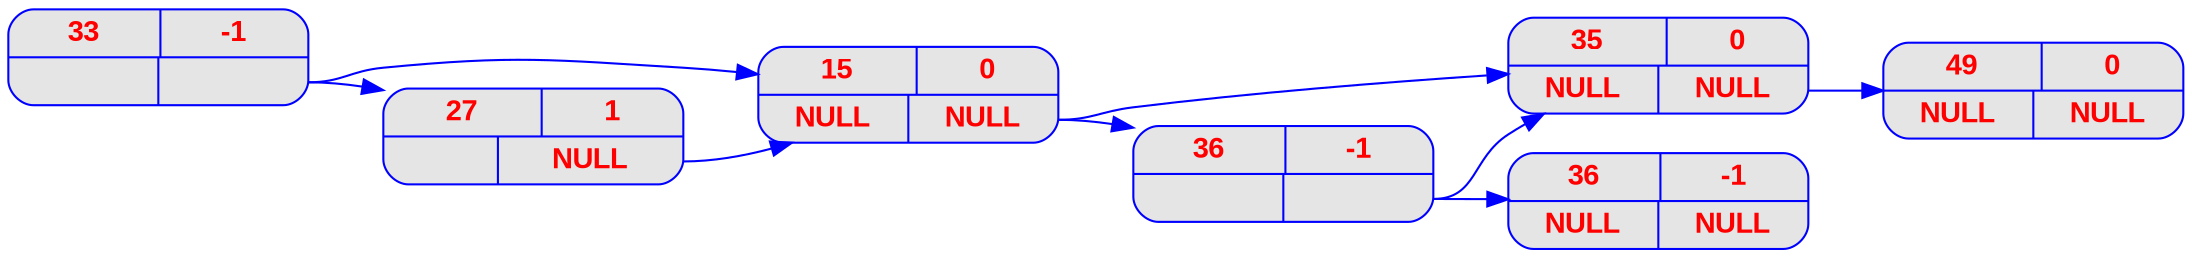 digraph liste { 
graph [ 
	rankdir = "LR" 
] 

node [ 
	fontname = "Arial bold"
	fontsize = "14" 
	fontcolor = "red" 
	style = "rounded, filled" 
	shape = "record" 
	fillcolor = "grey90" 
	color = "blue" 
	width = "2" 
] 

edge [ 
	color = "blue" 
] 


"ID_0007" [label = "{<elt> 49  | <> 0 } |{<nextL> NULL | <next> NULL}"];
"ID_0005" [label = "{<elt> 43  | <> -1 } |{<nextL> NULL | <next> }"];
"ID_0005" : next -> "ID_0007";
"ID_0006" [label = "{<elt> 36  | <> -1 } |{<nextL> NULL | <next> NULL}"];
"ID_0005" [label = "{<elt> 35  | <> 0 } |{<nextL> NULL | <next> NULL}"];
"ID_0004" [label = "{<elt> 36  | <> -1 } |{<nextL>  | <next> }"];
"ID_0004" : next -> "ID_0005";
"ID_0004" : next -> "ID_0006";
"ID_0003" [label = "{<elt> 42  | <> 0 } |{<nextL>  | <next> }"];
"ID_0003" : next -> "ID_0004";
"ID_0003" : next -> "ID_0005";
"ID_0003" [label = "{<elt> 15  | <> 0 } |{<nextL> NULL | <next> NULL}"];
"ID_0002" [label = "{<elt> 27  | <> 1 } |{<nextL>  | <next> NULL }"];
"ID_0002" : next -> "ID_0003";
"ID_0001" [label = "{<elt> 33  | <> -1 } |{<nextL>  | <next> }"];
"ID_0001" : next -> "ID_0002";
"ID_0001" : next -> "ID_0003";

}